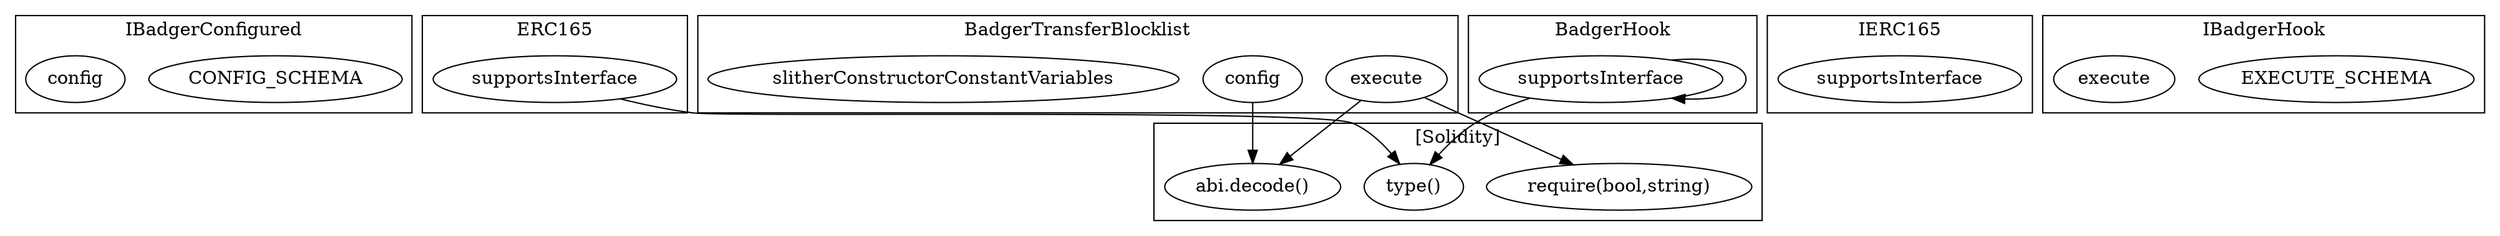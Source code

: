 strict digraph {
subgraph cluster_6468_IBadgerConfigured {
label = "IBadgerConfigured"
"6468_CONFIG_SCHEMA" [label="CONFIG_SCHEMA"]
"6468_config" [label="config"]
}subgraph cluster_3081_ERC165 {
label = "ERC165"
"3081_supportsInterface" [label="supportsInterface"]
}subgraph cluster_6068_BadgerTransferBlocklist {
label = "BadgerTransferBlocklist"
"6068_execute" [label="execute"]
"6068_config" [label="config"]
"6068_slitherConstructorConstantVariables" [label="slitherConstructorConstantVariables"]
}subgraph cluster_3093_IERC165 {
label = "IERC165"
"3093_supportsInterface" [label="supportsInterface"]
}subgraph cluster_6488_IBadgerHook {
label = "IBadgerHook"
"6488_EXECUTE_SCHEMA" [label="EXECUTE_SCHEMA"]
"6488_execute" [label="execute"]
}subgraph cluster_4956_BadgerHook {
label = "BadgerHook"
"4956_supportsInterface" [label="supportsInterface"]
"4956_supportsInterface" -> "4956_supportsInterface"
}subgraph cluster_solidity {
label = "[Solidity]"
"abi.decode()" 
"require(bool,string)" 
"type()" 
"4956_supportsInterface" -> "type()"
"6068_config" -> "abi.decode()"
"6068_execute" -> "abi.decode()"
"3081_supportsInterface" -> "type()"
"6068_execute" -> "require(bool,string)"
}
}